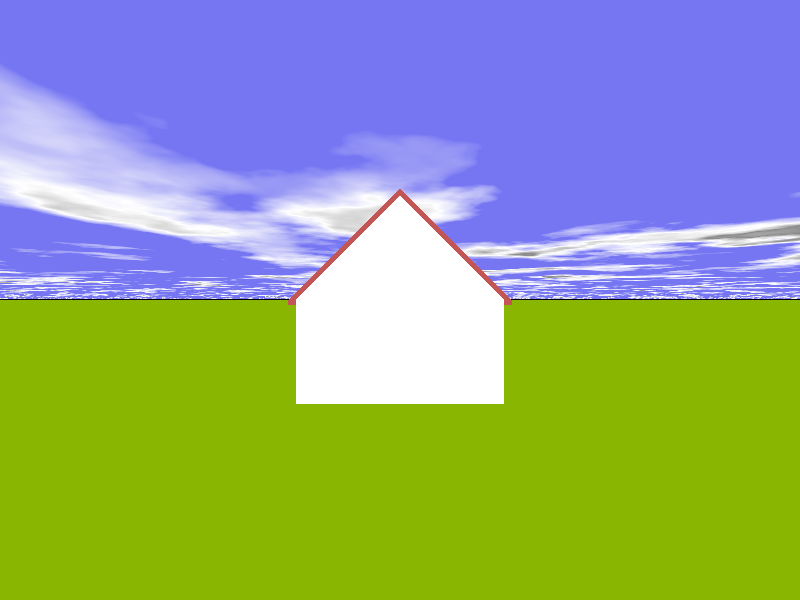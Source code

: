 // PoVRay 3.7 Scene File " ... .pov"
// author:  ...
// date:    ...
//--------------------------------------------------------------------------
#version 3.7;
global_settings{ assumed_gamma 1.0 }
#default{ finish{ ambient 0.1 diffuse 0.9 }} 
//--------------------------------------------------------------------------
#include "colors.inc"
#include "textures.inc"
#include "glass.inc"
#include "metals.inc"
#include "golds.inc"
#include "stones.inc"
#include "woods.inc"
#include "shapes.inc"
#include "shapes2.inc"
#include "functions.inc"
#include "math.inc"
#include "transforms.inc"
//--------------------------------------------------------------------------
// camera ------------------------------------------------------------------
#declare Camera_0 = camera {/*ultra_wide_angle*/ angle 75      // front view
                            location  <0.0 , 1.0 ,-3.0>
                            right     x*image_width/image_height
                            look_at   <0.0 , 1.0 , 0.0>}
#declare Camera_1 = camera {/*ultra_wide_angle*/ angle 90   // diagonal view
                            location  <2.0 , 2.5 ,-3.0>
                            right     x*image_width/image_height
                            look_at   <0.0 , 1.0 , 0.0>}
#declare Camera_2 = camera {/*ultra_wide_angle*/ angle 90 // right side view
                            location  <3.0 , 1.0 , 0.0>
                            right     x*image_width/image_height
                            look_at   <0.0 , 1.0 , 0.0>}
#declare Camera_3 = camera {/*ultra_wide_angle*/ angle 90        // top view
                            location  <0.0 , 3.0 ,-0.001>
                            right     x*image_width/image_height
                            look_at   <0.0 , 1.0 , 0.0>}
camera{Camera_0}
// sun ---------------------------------------------------------------------
light_source{<-1500,2000,-2500> color White}

// sky -------------------------------------------------------------- 
plane{<0,1,0>,1 hollow  
       texture{ pigment{ bozo turbulence 0.92
                         color_map { [0.00 rgb <0.20, 0.20, 1.0>*0.9]
                                     [0.50 rgb <0.20, 0.20, 1.0>*0.9]
                                     [0.70 rgb <1,1,1>]
                                     [0.85 rgb <0.25,0.25,0.25>]
                                     [1.0 rgb <0.5,0.5,0.5>]}
                        scale<1,1,1.5>*2.5  translate< 0,0,0>
                       }
                finish {ambient 1 diffuse 0} }      
       scale 10000}
// fog on the ground -------------------------------------------------
fog { fog_type   2
      distance   50
      color      White  
      fog_offset 0.1
      fog_alt    1.5
      turbulence 1.8
    }

// ground ------------------------------------------------------------
plane { <0,1,0>, 0 
        texture{ pigment{ color rgb<0.35,0.65,0.0>*0.72 }
	         normal { bumps 0.75 scale 0.015 }
                 finish { phong 0.1 }
               } // end of texture
      } // end of plane
//--------------------------------------------------------------------------
//---------------------------- objects in scene ----------------------------
//--------------------------------------------------------------------------
// linear prism in z-direction: from ,to ,number of points (first = last)
prism { -1.00 ,1.00 , 6
       <-1.00, 0.00>,  // first point
       < 1.00, 0.00>, 
       < 1.00, 1.00>, 
       < 0.00, 2.00>, 
       <-1.00, 1.00>, 
       <-1.00, 0.00>   // last point = first point!!!!
       rotate<-90,0,0> scale<1,1,-1> //turns prism in z direction! Don't change this line! 

       texture { pigment{ color White } 
                 finish { phong 1.0 } 
               } // end of texture

       scale <1.00,1.00,1.00>       
       rotate <0,0,0> 
       translate <0.00,0.00,3.00> 
     } // end of prism -------------------------------------------------------
// linear prism in z-direction: from ,to ,number of points (first = last)
prism { -1.10 ,1.10 , 7
       <-1.05, 0.95>,  // first point
       < 0.00, 2.00>,  
       < 1.05, 0.95>, 
       < 1.05, 1.00>, 
       < 0.00, 2.05>, 
       <-1.05, 1.00>, 
       <-1.05, 0.95>  // last point = first point!!!!
       rotate<-90,0,0> scale<1,1,-1> //turns prism in z direction! Don't change this line! 
       texture { pigment{ color Scarlet } 
                 finish { phong 1.0 }
               } // end of texture

       scale <1.00,1.00,1.00>       
       rotate <0,0,0> 
       translate <0.00,0.00,3.00> 
     } // end of prism --------------------------------------------------------















